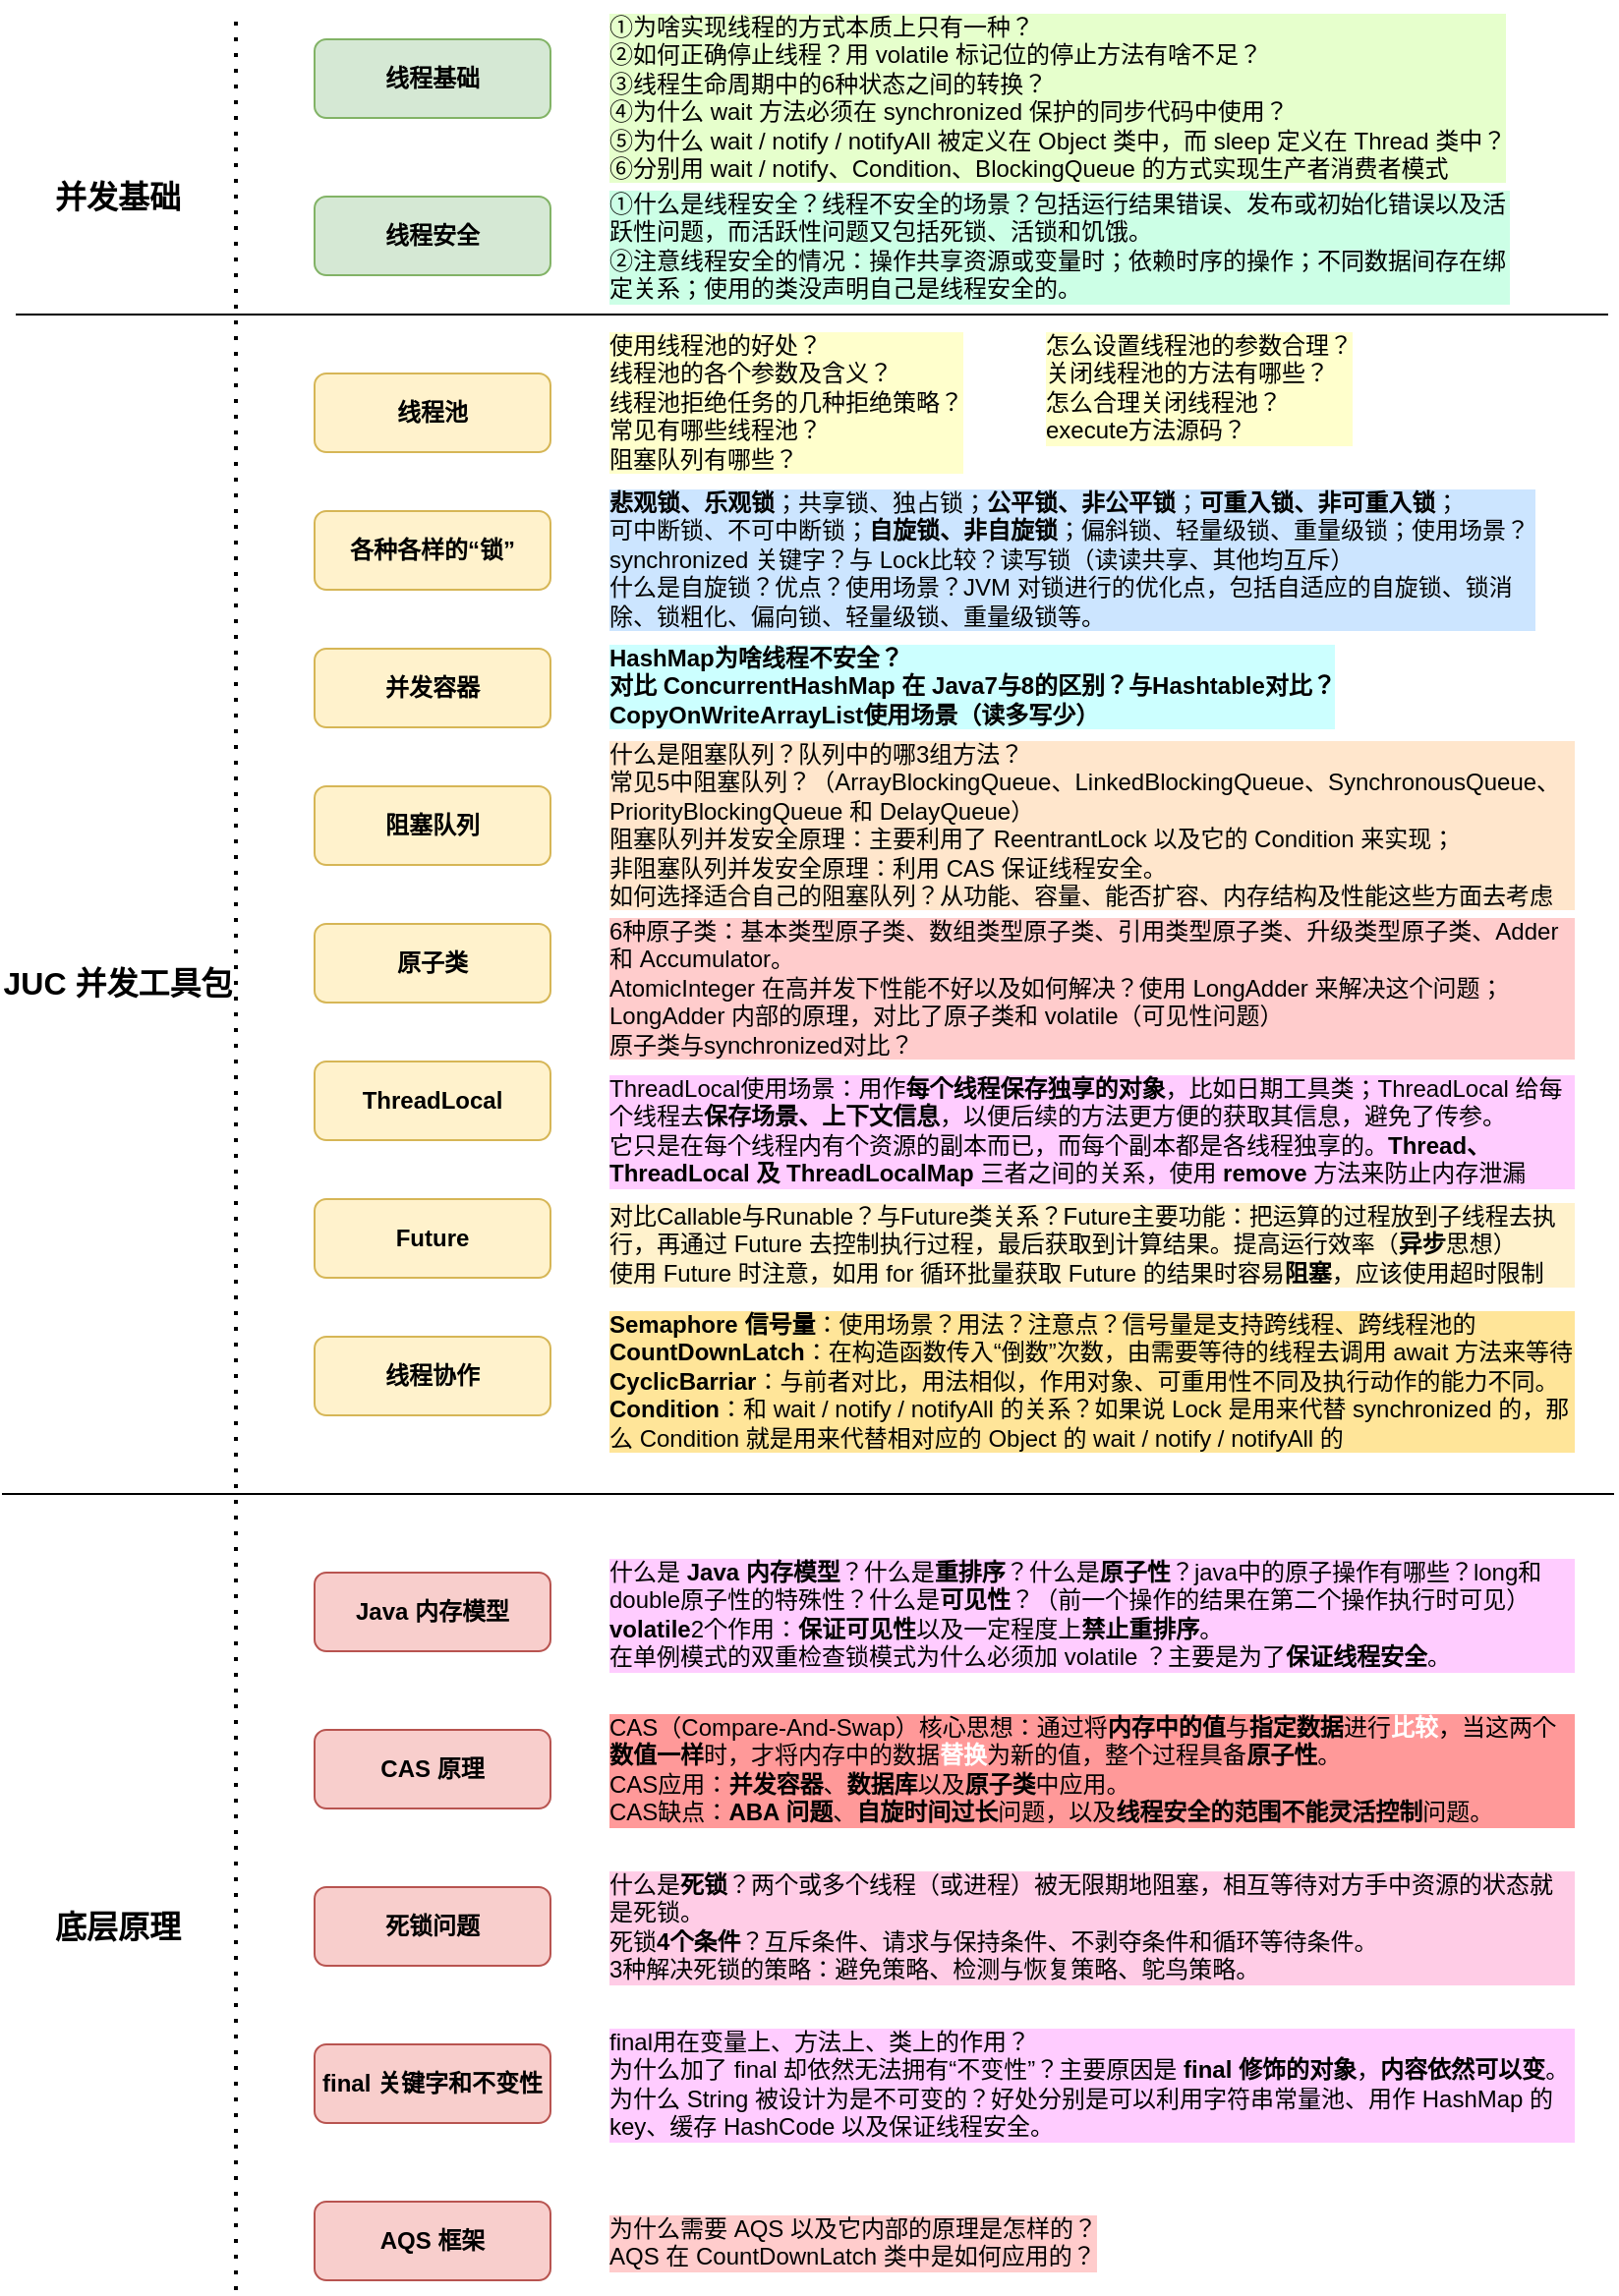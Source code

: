 <mxfile version="21.1.2" type="github">
  <diagram name="第 1 页" id="jQVPsj15WsTQjWok6gXP">
    <mxGraphModel dx="587" dy="523" grid="1" gridSize="10" guides="1" tooltips="1" connect="1" arrows="0" fold="1" page="1" pageScale="1" pageWidth="827" pageHeight="1169" math="0" shadow="0">
      <root>
        <mxCell id="0" />
        <mxCell id="1" parent="0" />
        <mxCell id="afdooJfP-64KZLnxz3o7-1" value="" style="endArrow=none;html=1;rounded=0;" edge="1" parent="1">
          <mxGeometry width="50" height="50" relative="1" as="geometry">
            <mxPoint x="8" y="160" as="sourcePoint" />
            <mxPoint x="818" y="160" as="targetPoint" />
          </mxGeometry>
        </mxCell>
        <mxCell id="afdooJfP-64KZLnxz3o7-2" value="" style="endArrow=none;html=1;rounded=0;" edge="1" parent="1">
          <mxGeometry width="50" height="50" relative="1" as="geometry">
            <mxPoint x="1" y="760" as="sourcePoint" />
            <mxPoint x="821" y="760" as="targetPoint" />
          </mxGeometry>
        </mxCell>
        <mxCell id="afdooJfP-64KZLnxz3o7-3" value="" style="endArrow=none;dashed=1;html=1;dashPattern=1 3;strokeWidth=2;rounded=0;" edge="1" parent="1">
          <mxGeometry width="50" height="50" relative="1" as="geometry">
            <mxPoint x="120" y="1165" as="sourcePoint" />
            <mxPoint x="120" y="5" as="targetPoint" />
          </mxGeometry>
        </mxCell>
        <mxCell id="afdooJfP-64KZLnxz3o7-4" value="并发基础" style="text;html=1;strokeColor=none;fillColor=none;align=center;verticalAlign=middle;whiteSpace=wrap;rounded=0;fontStyle=1;fontSize=16;" vertex="1" parent="1">
          <mxGeometry x="25" y="80" width="70" height="40" as="geometry" />
        </mxCell>
        <mxCell id="afdooJfP-64KZLnxz3o7-5" value="JUC 并发工具包" style="text;html=1;strokeColor=none;fillColor=none;align=center;verticalAlign=middle;whiteSpace=wrap;rounded=0;fontStyle=1;fontSize=16;" vertex="1" parent="1">
          <mxGeometry y="480" width="120" height="40" as="geometry" />
        </mxCell>
        <mxCell id="afdooJfP-64KZLnxz3o7-6" value="底层原理" style="text;html=1;strokeColor=none;fillColor=none;align=center;verticalAlign=middle;whiteSpace=wrap;rounded=0;fontStyle=1;fontSize=16;" vertex="1" parent="1">
          <mxGeometry x="25" y="960" width="70" height="40" as="geometry" />
        </mxCell>
        <mxCell id="afdooJfP-64KZLnxz3o7-7" value="线程基础" style="rounded=1;whiteSpace=wrap;html=1;fontStyle=1;fillColor=#d5e8d4;strokeColor=#82b366;" vertex="1" parent="1">
          <mxGeometry x="160" y="20" width="120" height="40" as="geometry" />
        </mxCell>
        <mxCell id="afdooJfP-64KZLnxz3o7-8" value="线程安全" style="rounded=1;whiteSpace=wrap;html=1;fontStyle=1;fillColor=#d5e8d4;strokeColor=#82b366;" vertex="1" parent="1">
          <mxGeometry x="160" y="100" width="120" height="40" as="geometry" />
        </mxCell>
        <mxCell id="afdooJfP-64KZLnxz3o7-9" value="线程池" style="rounded=1;whiteSpace=wrap;html=1;fontStyle=1;flipV=1;flipH=1;fillColor=#fff2cc;strokeColor=#d6b656;" vertex="1" parent="1">
          <mxGeometry x="160" y="190" width="120" height="40" as="geometry" />
        </mxCell>
        <mxCell id="afdooJfP-64KZLnxz3o7-10" value="各种各样的“锁”" style="rounded=1;whiteSpace=wrap;html=1;fontStyle=1;flipV=1;flipH=1;fillColor=#fff2cc;strokeColor=#d6b656;" vertex="1" parent="1">
          <mxGeometry x="160" y="260" width="120" height="40" as="geometry" />
        </mxCell>
        <mxCell id="afdooJfP-64KZLnxz3o7-11" value="并发容器" style="rounded=1;whiteSpace=wrap;html=1;fontStyle=1;flipV=1;flipH=1;fillColor=#fff2cc;strokeColor=#d6b656;" vertex="1" parent="1">
          <mxGeometry x="160" y="330" width="120" height="40" as="geometry" />
        </mxCell>
        <mxCell id="afdooJfP-64KZLnxz3o7-12" value="阻塞队列" style="rounded=1;whiteSpace=wrap;html=1;fontStyle=1;flipV=1;flipH=1;fillColor=#fff2cc;strokeColor=#d6b656;" vertex="1" parent="1">
          <mxGeometry x="160" y="400" width="120" height="40" as="geometry" />
        </mxCell>
        <mxCell id="afdooJfP-64KZLnxz3o7-13" value="原子类" style="rounded=1;whiteSpace=wrap;html=1;fontStyle=1;flipV=1;flipH=1;fillColor=#fff2cc;strokeColor=#d6b656;" vertex="1" parent="1">
          <mxGeometry x="160" y="470" width="120" height="40" as="geometry" />
        </mxCell>
        <mxCell id="afdooJfP-64KZLnxz3o7-14" value="ThreadLocal" style="rounded=1;whiteSpace=wrap;html=1;fontStyle=1;flipV=1;flipH=1;fillColor=#fff2cc;strokeColor=#d6b656;" vertex="1" parent="1">
          <mxGeometry x="160" y="540" width="120" height="40" as="geometry" />
        </mxCell>
        <mxCell id="afdooJfP-64KZLnxz3o7-15" value="Future" style="rounded=1;whiteSpace=wrap;html=1;fontStyle=1;flipV=1;flipH=1;fillColor=#fff2cc;strokeColor=#d6b656;" vertex="1" parent="1">
          <mxGeometry x="160" y="610" width="120" height="40" as="geometry" />
        </mxCell>
        <mxCell id="afdooJfP-64KZLnxz3o7-16" value="线程协作" style="rounded=1;whiteSpace=wrap;html=1;fontStyle=1;flipV=1;flipH=1;fillColor=#fff2cc;strokeColor=#d6b656;" vertex="1" parent="1">
          <mxGeometry x="160" y="680" width="120" height="40" as="geometry" />
        </mxCell>
        <mxCell id="afdooJfP-64KZLnxz3o7-17" value="Java 内存模型" style="rounded=1;whiteSpace=wrap;html=1;fontStyle=1;flipV=1;flipH=1;fillColor=#f8cecc;strokeColor=#b85450;" vertex="1" parent="1">
          <mxGeometry x="160" y="800" width="120" height="40" as="geometry" />
        </mxCell>
        <mxCell id="afdooJfP-64KZLnxz3o7-18" value="CAS 原理" style="rounded=1;whiteSpace=wrap;html=1;fontStyle=1;flipV=1;flipH=1;fillColor=#f8cecc;strokeColor=#b85450;" vertex="1" parent="1">
          <mxGeometry x="160" y="880" width="120" height="40" as="geometry" />
        </mxCell>
        <mxCell id="afdooJfP-64KZLnxz3o7-19" value="死锁问题" style="rounded=1;whiteSpace=wrap;html=1;fontStyle=1;flipV=1;flipH=1;fillColor=#f8cecc;strokeColor=#b85450;" vertex="1" parent="1">
          <mxGeometry x="160" y="960" width="120" height="40" as="geometry" />
        </mxCell>
        <mxCell id="afdooJfP-64KZLnxz3o7-20" value="final 关键字和不变性" style="rounded=1;whiteSpace=wrap;html=1;fontStyle=1;flipV=1;flipH=1;fillColor=#f8cecc;strokeColor=#b85450;" vertex="1" parent="1">
          <mxGeometry x="160" y="1040" width="120" height="40" as="geometry" />
        </mxCell>
        <mxCell id="afdooJfP-64KZLnxz3o7-21" value="AQS 框架" style="rounded=1;whiteSpace=wrap;html=1;fontStyle=1;flipV=1;flipH=1;fillColor=#f8cecc;strokeColor=#b85450;" vertex="1" parent="1">
          <mxGeometry x="160" y="1120" width="120" height="40" as="geometry" />
        </mxCell>
        <mxCell id="afdooJfP-64KZLnxz3o7-22" value="①为啥实现线程的方式本质上只有一种？&lt;br&gt;②如何正确停止线程？用 volatile 标记位的停止方法有啥不足？&lt;br&gt;③线程生命周期中的6种状态之间的转换？&lt;br&gt;④为什么 wait 方法必须在 synchronized 保护的同步代码中使用？&lt;br&gt;⑤为什么 wait / notify / notifyAll 被定义在 Object 类中，而 sleep 定义在 Thread 类中？&lt;br&gt;⑥分别用 wait / notify、Condition、BlockingQueue 的方式实现生产者消费者模式" style="text;html=1;strokeColor=none;fillColor=none;align=left;verticalAlign=top;whiteSpace=wrap;rounded=0;labelBackgroundColor=#E6FFCC;" vertex="1" parent="1">
          <mxGeometry x="307.5" width="460" height="100" as="geometry" />
        </mxCell>
        <mxCell id="afdooJfP-64KZLnxz3o7-23" value="①什么是线程安全？线程不安全的场景？包括运行结果错误、发布或初始化错误以及活跃性问题，而活跃性问题又包括死锁、活锁和饥饿。&lt;br&gt;②注意线程安全的情况：操作共享资源或变量时；依赖时序的操作；不同数据间存在绑定关系；使用的类没声明自己是线程安全的。" style="text;html=1;strokeColor=none;fillColor=none;align=left;verticalAlign=top;whiteSpace=wrap;rounded=0;labelBackgroundColor=#CCFFE6;" vertex="1" parent="1">
          <mxGeometry x="307.5" y="90" width="460" height="70" as="geometry" />
        </mxCell>
        <mxCell id="afdooJfP-64KZLnxz3o7-24" value="使用线程池的好处？&lt;br&gt;线程池的各个参数及含义？&lt;br&gt;线程池拒绝任务的几种拒绝策略？&lt;br&gt;常见有哪些线程池？&lt;br&gt;阻塞队列有哪些？" style="text;html=1;strokeColor=none;fillColor=none;align=left;verticalAlign=top;whiteSpace=wrap;rounded=0;labelBackgroundColor=#FFFFCC;" vertex="1" parent="1">
          <mxGeometry x="307.5" y="162" width="182.5" height="80" as="geometry" />
        </mxCell>
        <mxCell id="afdooJfP-64KZLnxz3o7-25" value="怎么设置线程池的参数合理？&lt;br&gt;关闭线程池的方法有哪些？&lt;br&gt;怎么合理关闭线程池？&lt;br&gt;execute方法源码？" style="text;html=1;strokeColor=none;fillColor=none;align=left;verticalAlign=top;whiteSpace=wrap;rounded=0;labelBackgroundColor=#FFFFCC;" vertex="1" parent="1">
          <mxGeometry x="530" y="162" width="182.5" height="80" as="geometry" />
        </mxCell>
        <mxCell id="afdooJfP-64KZLnxz3o7-26" value="&lt;b&gt;悲观锁、乐观锁&lt;/b&gt;；共享锁、独占锁；&lt;b&gt;公平锁、非公平锁&lt;/b&gt;；&lt;b&gt;可重入锁、非可重入锁&lt;/b&gt;；&lt;br&gt;可中断锁、不可中断锁；&lt;b&gt;自旋锁、非自旋锁&lt;/b&gt;；偏斜锁、轻量级锁、重量级锁；使用场景？&lt;br&gt;synchronized 关键字？与 Lock比较？读写锁（读读共享、其他均互斥）&lt;br&gt;什么是自旋锁？优点？使用场景？JVM 对锁进行的优化点，包括自适应的自旋锁、锁消除、锁粗化、偏向锁、轻量级锁、重量级锁等。" style="text;html=1;strokeColor=none;fillColor=none;align=left;verticalAlign=top;whiteSpace=wrap;rounded=0;labelBackgroundColor=#CCE5FF;" vertex="1" parent="1">
          <mxGeometry x="307.5" y="242" width="472.5" height="80" as="geometry" />
        </mxCell>
        <mxCell id="afdooJfP-64KZLnxz3o7-27" value="&lt;b&gt;HashMap为啥线程不安全？&lt;br&gt;对比 ConcurrentHashMap 在 Java7与8的区别？与Hashtable对比？&lt;br&gt;CopyOnWriteArrayList使用场景（读多写少）&lt;br&gt;&lt;/b&gt;" style="text;html=1;strokeColor=none;fillColor=none;align=left;verticalAlign=top;whiteSpace=wrap;rounded=0;labelBackgroundColor=#CCFFFF;labelBorderColor=none;" vertex="1" parent="1">
          <mxGeometry x="307.5" y="321" width="472.5" height="58" as="geometry" />
        </mxCell>
        <mxCell id="afdooJfP-64KZLnxz3o7-28" value="什么是阻塞队列？队列中的哪3组方法？&lt;br&gt;常见5中阻塞队列？（ArrayBlockingQueue、LinkedBlockingQueue、SynchronousQueue、PriorityBlockingQueue 和 DelayQueue）&lt;br&gt;阻塞队列并发安全原理：主要利用了 ReentrantLock 以及它的 Condition 来实现；&lt;br&gt;非阻塞队列并发安全原理：利用 CAS 保证线程安全。&lt;br&gt;如何选择适合自己的阻塞队列？从功能、容量、能否扩容、内存结构及性能这些方面去考虑" style="text;html=1;strokeColor=none;fillColor=none;align=left;verticalAlign=top;whiteSpace=wrap;rounded=0;labelBackgroundColor=#FFE6CC;" vertex="1" parent="1">
          <mxGeometry x="307.5" y="370" width="492.5" height="100" as="geometry" />
        </mxCell>
        <mxCell id="afdooJfP-64KZLnxz3o7-29" value="6种原子类：基本类型原子类、数组类型原子类、引用类型原子类、升级类型原子类、Adder 和 Accumulator。&lt;br&gt;AtomicInteger 在高并发下性能不好以及如何解决？使用 LongAdder 来解决这个问题；&lt;br&gt;LongAdder 内部的原理，对比了原子类和 volatile（可见性问题）&lt;br&gt;原子类与synchronized对比？" style="text;html=1;strokeColor=none;fillColor=none;align=left;verticalAlign=top;whiteSpace=wrap;rounded=0;labelBackgroundColor=#FFCCCC;" vertex="1" parent="1">
          <mxGeometry x="307.5" y="460" width="492.5" height="80" as="geometry" />
        </mxCell>
        <mxCell id="afdooJfP-64KZLnxz3o7-30" value="ThreadLocal使用场景：用作&lt;b&gt;每个线程保存独享的对象&lt;/b&gt;，比如日期工具类；ThreadLocal 给每个线程去&lt;b&gt;保存场景、上下文信息&lt;/b&gt;，以便后续的方法更方便的获取其信息，避免了传参。&lt;br&gt;它只是在每个线程内有个资源的副本而已，而每个副本都是各线程独享的。&lt;b&gt;Thread、ThreadLocal 及 ThreadLocalMap&lt;/b&gt; 三者之间的关系，使用 &lt;b&gt;remove&lt;/b&gt; 方法来防止内存泄漏" style="text;html=1;strokeColor=none;fillColor=none;align=left;verticalAlign=top;whiteSpace=wrap;rounded=0;labelBackgroundColor=#FFCCFF;" vertex="1" parent="1">
          <mxGeometry x="307.5" y="540" width="492.5" height="65" as="geometry" />
        </mxCell>
        <mxCell id="afdooJfP-64KZLnxz3o7-31" value="对比Callable与Runable？与Future类关系？Future主要功能：把运算的过程放到子线程去执行，再通过 Future 去控制执行过程，最后获取到计算结果。提高运行效率（&lt;b&gt;异步&lt;/b&gt;思想）&lt;br&gt;使用 Future 时注意，如用 for 循环批量获取 Future 的结果时容易&lt;b&gt;阻塞&lt;/b&gt;，应该使用超时限制" style="text;html=1;strokeColor=none;fillColor=none;align=left;verticalAlign=top;whiteSpace=wrap;rounded=0;labelBackgroundColor=#FFF2CC;" vertex="1" parent="1">
          <mxGeometry x="307.5" y="605" width="492.5" height="57" as="geometry" />
        </mxCell>
        <mxCell id="afdooJfP-64KZLnxz3o7-32" value="&lt;b&gt;Semaphore 信号量&lt;/b&gt;：使用场景？用法？注意点？信号量是支持跨线程、跨线程池的&lt;br&gt;&lt;b&gt;CountDownLatch&lt;/b&gt;：在构造函数传入“倒数”次数，由需要等待的线程去调用 await 方法来等待&lt;br&gt;&lt;b&gt;CyclicBarriar&lt;/b&gt;：与前者对比，用法相似，作用对象、可重用性不同及执行动作的能力不同。&lt;br&gt;&lt;b&gt;Condition&lt;/b&gt;：和 wait / notify / notifyAll 的关系？如果说 Lock 是用来代替 synchronized 的，那么 Condition 就是用来代替相对应的 Object 的 wait / notify / notifyAll 的" style="text;html=1;strokeColor=none;fillColor=none;align=left;verticalAlign=top;whiteSpace=wrap;rounded=0;labelBackgroundColor=#FFE599;" vertex="1" parent="1">
          <mxGeometry x="307.5" y="660" width="492.5" height="80" as="geometry" />
        </mxCell>
        <mxCell id="afdooJfP-64KZLnxz3o7-33" value="什么是 &lt;b&gt;Java 内存模型&lt;/b&gt;？什么是&lt;b&gt;重排序&lt;/b&gt;？什么是&lt;b&gt;原子性&lt;/b&gt;？java中的原子操作有哪些？long和double原子性的特殊性？什么是&lt;b&gt;可见性&lt;/b&gt;？（前一个操作的结果在第二个操作执行时可见）&lt;br&gt;&lt;b&gt;volatile&lt;/b&gt;2个作用：&lt;b&gt;保证可见性&lt;/b&gt;以及一定程度上&lt;b&gt;禁止重排序&lt;/b&gt;。&lt;br&gt;在单例模式的双重检查锁模式为什么必须加 volatile ？主要是为了&lt;b&gt;保证线程安全&lt;/b&gt;。" style="text;html=1;strokeColor=none;fillColor=none;align=left;verticalAlign=top;whiteSpace=wrap;rounded=0;labelBackgroundColor=#FFCCFF;" vertex="1" parent="1">
          <mxGeometry x="307.5" y="785.5" width="492.5" height="69" as="geometry" />
        </mxCell>
        <mxCell id="afdooJfP-64KZLnxz3o7-34" value="CAS（Compare-And-Swap）核心思想：通过将&lt;b&gt;内存中的值&lt;/b&gt;与&lt;b&gt;指定数据&lt;/b&gt;进行&lt;b&gt;&lt;font color=&quot;#ffffff&quot;&gt;比较&lt;/font&gt;&lt;/b&gt;，当这两个&lt;b&gt;数值一样&lt;/b&gt;时，才将内存中的数据&lt;b&gt;&lt;font color=&quot;#ffffff&quot;&gt;替换&lt;/font&gt;&lt;/b&gt;为新的值，整个过程具备&lt;b&gt;原子性&lt;/b&gt;。&lt;br&gt;CAS应用：&lt;b&gt;并发容器&lt;/b&gt;、&lt;b&gt;数据库&lt;/b&gt;以及&lt;b&gt;原子类&lt;/b&gt;中应用。&lt;br&gt;CAS缺点：&lt;b&gt;ABA 问题&lt;/b&gt;、&lt;b&gt;自旋时间过长&lt;/b&gt;问题，以及&lt;b&gt;线程安全的范围不能灵活控制&lt;/b&gt;问题。" style="text;html=1;strokeColor=none;fillColor=none;align=left;verticalAlign=top;whiteSpace=wrap;rounded=0;labelBackgroundColor=#FF9999;" vertex="1" parent="1">
          <mxGeometry x="307.5" y="865" width="492.5" height="70" as="geometry" />
        </mxCell>
        <mxCell id="afdooJfP-64KZLnxz3o7-35" value="什么是&lt;b&gt;死锁&lt;/b&gt;？两个或多个线程（或进程）被无限期地阻塞，相互等待对方手中资源的状态就是死锁。&lt;br&gt;死锁&lt;b&gt;4个条件&lt;/b&gt;？互斥条件、请求与保持条件、不剥夺条件和循环等待条件。&lt;br&gt;3种解决死锁的策略：避免策略、检测与恢复策略、鸵鸟策略。" style="text;html=1;strokeColor=none;fillColor=none;align=left;verticalAlign=top;whiteSpace=wrap;rounded=0;labelBackgroundColor=#FFCCE6;" vertex="1" parent="1">
          <mxGeometry x="307.5" y="945" width="492.5" height="70" as="geometry" />
        </mxCell>
        <mxCell id="afdooJfP-64KZLnxz3o7-36" value="final用在变量上、方法上、类上的作用？&lt;br&gt;为什么加了 final 却依然无法拥有“不变性”？主要原因是 &lt;b&gt;final 修饰的对象&lt;/b&gt;，&lt;b&gt;内容依然可以变&lt;/b&gt;。&lt;br&gt;为什么 String 被设计为是不可变的？好处分别是可以利用字符串常量池、用作 HashMap 的 key、缓存 HashCode 以及保证线程安全。" style="text;html=1;strokeColor=none;fillColor=none;align=left;verticalAlign=top;whiteSpace=wrap;rounded=0;labelBackgroundColor=#FFCCFF;" vertex="1" parent="1">
          <mxGeometry x="307.5" y="1025" width="492.5" height="70" as="geometry" />
        </mxCell>
        <mxCell id="afdooJfP-64KZLnxz3o7-37" value="为什么需要 AQS 以及它内部的原理是怎样的？&lt;br&gt;AQS 在 CountDownLatch 类中是如何应用的？" style="text;html=1;strokeColor=none;fillColor=none;align=left;verticalAlign=top;whiteSpace=wrap;rounded=0;labelBackgroundColor=#FFCCCC;" vertex="1" parent="1">
          <mxGeometry x="307.5" y="1120" width="492.5" height="40" as="geometry" />
        </mxCell>
      </root>
    </mxGraphModel>
  </diagram>
</mxfile>
